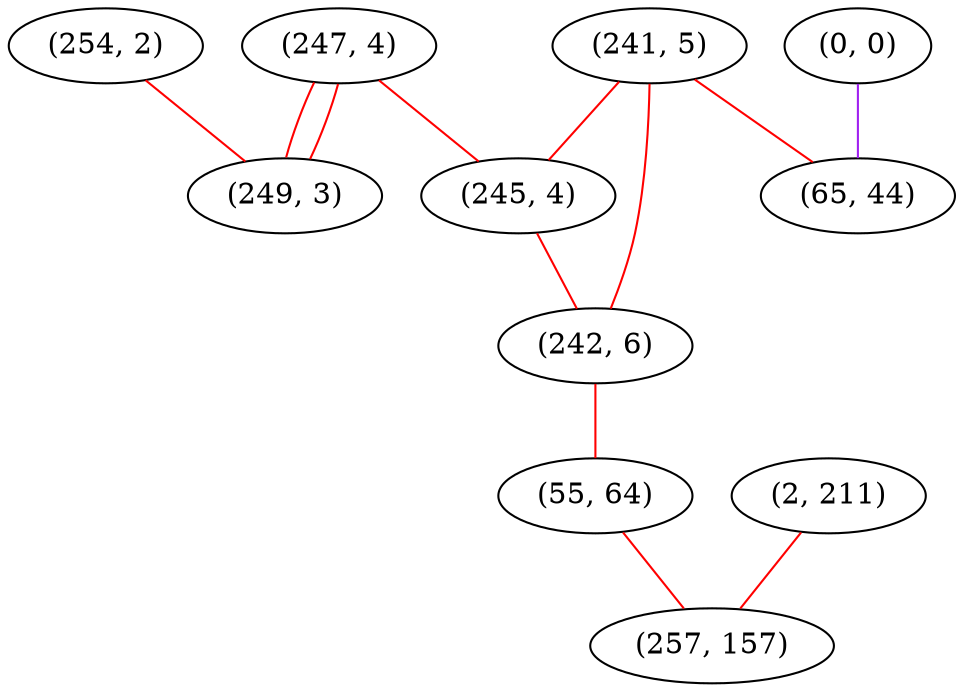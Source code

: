 graph "" {
"(247, 4)";
"(241, 5)";
"(0, 0)";
"(2, 211)";
"(65, 44)";
"(254, 2)";
"(245, 4)";
"(242, 6)";
"(55, 64)";
"(257, 157)";
"(249, 3)";
"(247, 4)" -- "(245, 4)"  [color=red, key=0, weight=1];
"(247, 4)" -- "(249, 3)"  [color=red, key=0, weight=1];
"(247, 4)" -- "(249, 3)"  [color=red, key=1, weight=1];
"(241, 5)" -- "(245, 4)"  [color=red, key=0, weight=1];
"(241, 5)" -- "(242, 6)"  [color=red, key=0, weight=1];
"(241, 5)" -- "(65, 44)"  [color=red, key=0, weight=1];
"(0, 0)" -- "(65, 44)"  [color=purple, key=0, weight=4];
"(2, 211)" -- "(257, 157)"  [color=red, key=0, weight=1];
"(254, 2)" -- "(249, 3)"  [color=red, key=0, weight=1];
"(245, 4)" -- "(242, 6)"  [color=red, key=0, weight=1];
"(242, 6)" -- "(55, 64)"  [color=red, key=0, weight=1];
"(55, 64)" -- "(257, 157)"  [color=red, key=0, weight=1];
}
